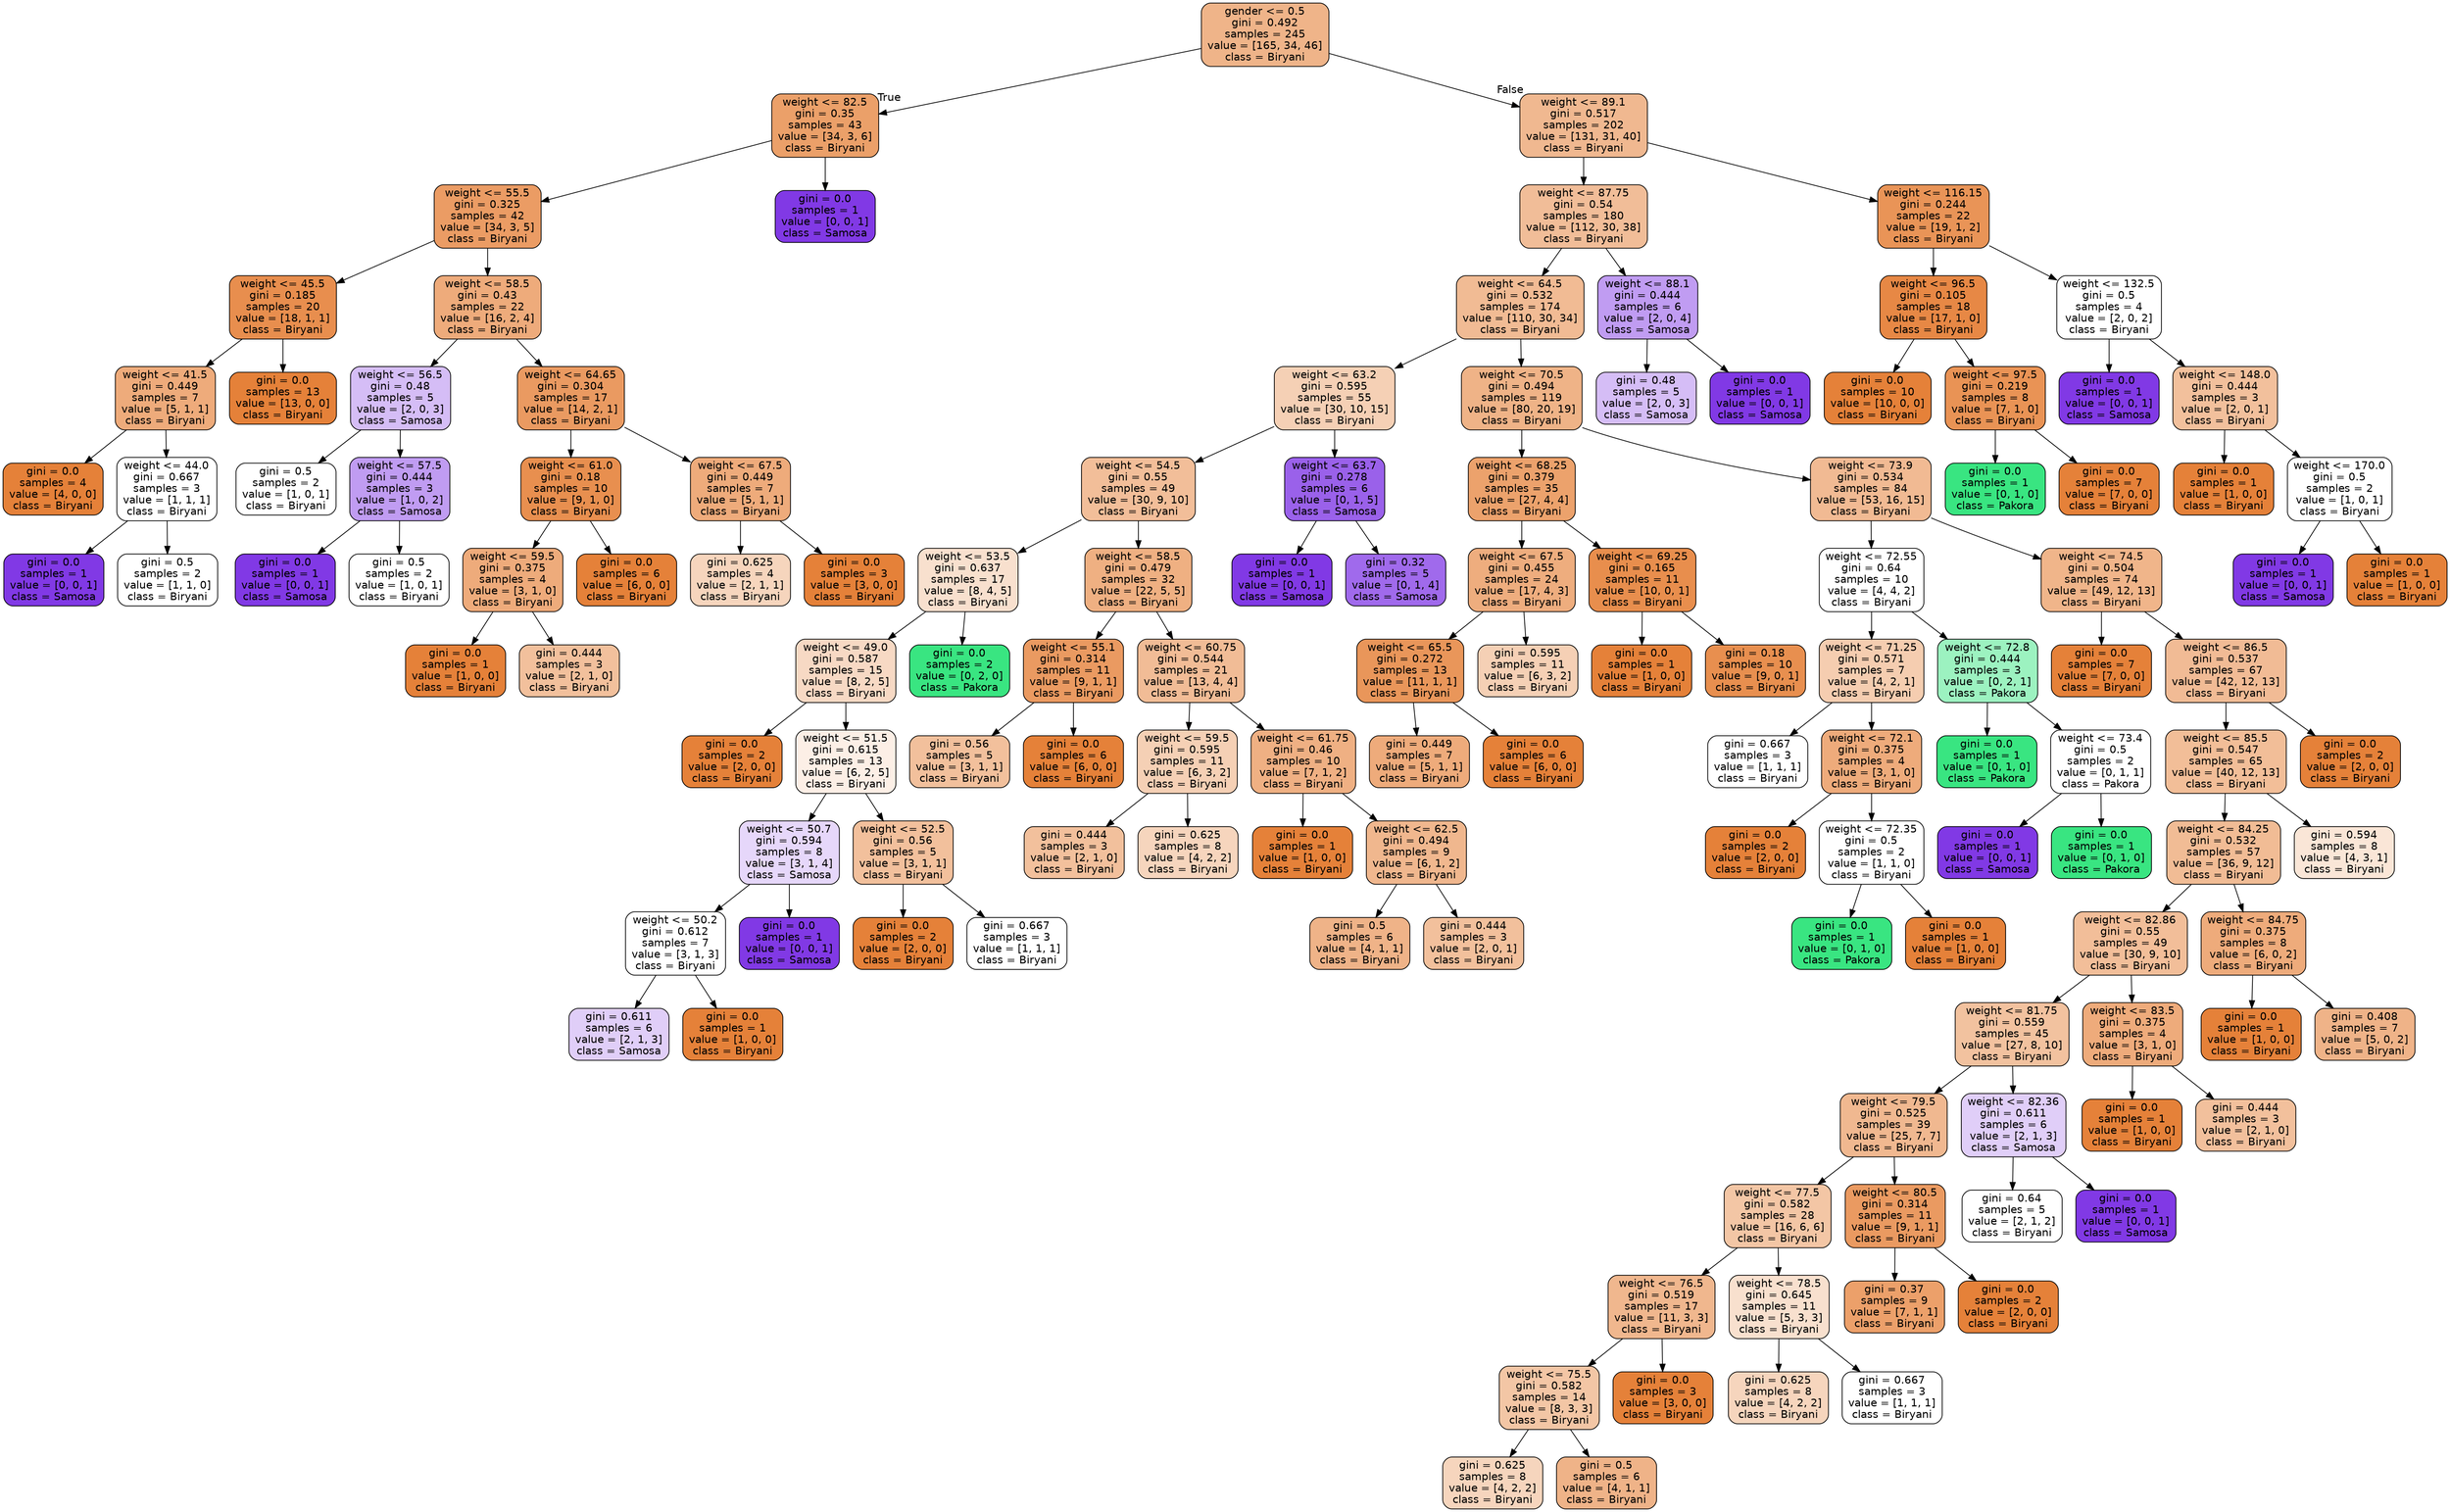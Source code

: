 digraph Tree {
node [shape=box, style="filled, rounded", color="black", fontname=helvetica] ;
edge [fontname=helvetica] ;
0 [label="gender <= 0.5\ngini = 0.492\nsamples = 245\nvalue = [165, 34, 46]\nclass = Biryani", fillcolor="#efb489"] ;
1 [label="weight <= 82.5\ngini = 0.35\nsamples = 43\nvalue = [34, 3, 6]\nclass = Biryani", fillcolor="#eba069"] ;
0 -> 1 [labeldistance=2.5, labelangle=45, headlabel="True"] ;
2 [label="weight <= 55.5\ngini = 0.325\nsamples = 42\nvalue = [34, 3, 5]\nclass = Biryani", fillcolor="#eb9c64"] ;
1 -> 2 ;
3 [label="weight <= 45.5\ngini = 0.185\nsamples = 20\nvalue = [18, 1, 1]\nclass = Biryani", fillcolor="#e88e4e"] ;
2 -> 3 ;
4 [label="weight <= 41.5\ngini = 0.449\nsamples = 7\nvalue = [5, 1, 1]\nclass = Biryani", fillcolor="#eeab7b"] ;
3 -> 4 ;
5 [label="gini = 0.0\nsamples = 4\nvalue = [4, 0, 0]\nclass = Biryani", fillcolor="#e58139"] ;
4 -> 5 ;
6 [label="weight <= 44.0\ngini = 0.667\nsamples = 3\nvalue = [1, 1, 1]\nclass = Biryani", fillcolor="#ffffff"] ;
4 -> 6 ;
7 [label="gini = 0.0\nsamples = 1\nvalue = [0, 0, 1]\nclass = Samosa", fillcolor="#8139e5"] ;
6 -> 7 ;
8 [label="gini = 0.5\nsamples = 2\nvalue = [1, 1, 0]\nclass = Biryani", fillcolor="#ffffff"] ;
6 -> 8 ;
9 [label="gini = 0.0\nsamples = 13\nvalue = [13, 0, 0]\nclass = Biryani", fillcolor="#e58139"] ;
3 -> 9 ;
10 [label="weight <= 58.5\ngini = 0.43\nsamples = 22\nvalue = [16, 2, 4]\nclass = Biryani", fillcolor="#eeab7b"] ;
2 -> 10 ;
11 [label="weight <= 56.5\ngini = 0.48\nsamples = 5\nvalue = [2, 0, 3]\nclass = Samosa", fillcolor="#d5bdf6"] ;
10 -> 11 ;
12 [label="gini = 0.5\nsamples = 2\nvalue = [1, 0, 1]\nclass = Biryani", fillcolor="#ffffff"] ;
11 -> 12 ;
13 [label="weight <= 57.5\ngini = 0.444\nsamples = 3\nvalue = [1, 0, 2]\nclass = Samosa", fillcolor="#c09cf2"] ;
11 -> 13 ;
14 [label="gini = 0.0\nsamples = 1\nvalue = [0, 0, 1]\nclass = Samosa", fillcolor="#8139e5"] ;
13 -> 14 ;
15 [label="gini = 0.5\nsamples = 2\nvalue = [1, 0, 1]\nclass = Biryani", fillcolor="#ffffff"] ;
13 -> 15 ;
16 [label="weight <= 64.65\ngini = 0.304\nsamples = 17\nvalue = [14, 2, 1]\nclass = Biryani", fillcolor="#ea9a61"] ;
10 -> 16 ;
17 [label="weight <= 61.0\ngini = 0.18\nsamples = 10\nvalue = [9, 1, 0]\nclass = Biryani", fillcolor="#e88f4f"] ;
16 -> 17 ;
18 [label="weight <= 59.5\ngini = 0.375\nsamples = 4\nvalue = [3, 1, 0]\nclass = Biryani", fillcolor="#eeab7b"] ;
17 -> 18 ;
19 [label="gini = 0.0\nsamples = 1\nvalue = [1, 0, 0]\nclass = Biryani", fillcolor="#e58139"] ;
18 -> 19 ;
20 [label="gini = 0.444\nsamples = 3\nvalue = [2, 1, 0]\nclass = Biryani", fillcolor="#f2c09c"] ;
18 -> 20 ;
21 [label="gini = 0.0\nsamples = 6\nvalue = [6, 0, 0]\nclass = Biryani", fillcolor="#e58139"] ;
17 -> 21 ;
22 [label="weight <= 67.5\ngini = 0.449\nsamples = 7\nvalue = [5, 1, 1]\nclass = Biryani", fillcolor="#eeab7b"] ;
16 -> 22 ;
23 [label="gini = 0.625\nsamples = 4\nvalue = [2, 1, 1]\nclass = Biryani", fillcolor="#f6d5bd"] ;
22 -> 23 ;
24 [label="gini = 0.0\nsamples = 3\nvalue = [3, 0, 0]\nclass = Biryani", fillcolor="#e58139"] ;
22 -> 24 ;
25 [label="gini = 0.0\nsamples = 1\nvalue = [0, 0, 1]\nclass = Samosa", fillcolor="#8139e5"] ;
1 -> 25 ;
26 [label="weight <= 89.1\ngini = 0.517\nsamples = 202\nvalue = [131, 31, 40]\nclass = Biryani", fillcolor="#f0b890"] ;
0 -> 26 [labeldistance=2.5, labelangle=-45, headlabel="False"] ;
27 [label="weight <= 87.75\ngini = 0.54\nsamples = 180\nvalue = [112, 30, 38]\nclass = Biryani", fillcolor="#f1bd98"] ;
26 -> 27 ;
28 [label="weight <= 64.5\ngini = 0.532\nsamples = 174\nvalue = [110, 30, 34]\nclass = Biryani", fillcolor="#f1bb94"] ;
27 -> 28 ;
29 [label="weight <= 63.2\ngini = 0.595\nsamples = 55\nvalue = [30, 10, 15]\nclass = Biryani", fillcolor="#f5d0b5"] ;
28 -> 29 ;
30 [label="weight <= 54.5\ngini = 0.55\nsamples = 49\nvalue = [30, 9, 10]\nclass = Biryani", fillcolor="#f2be99"] ;
29 -> 30 ;
31 [label="weight <= 53.5\ngini = 0.637\nsamples = 17\nvalue = [8, 4, 5]\nclass = Biryani", fillcolor="#f8e0ce"] ;
30 -> 31 ;
32 [label="weight <= 49.0\ngini = 0.587\nsamples = 15\nvalue = [8, 2, 5]\nclass = Biryani", fillcolor="#f7d9c4"] ;
31 -> 32 ;
33 [label="gini = 0.0\nsamples = 2\nvalue = [2, 0, 0]\nclass = Biryani", fillcolor="#e58139"] ;
32 -> 33 ;
34 [label="weight <= 51.5\ngini = 0.615\nsamples = 13\nvalue = [6, 2, 5]\nclass = Biryani", fillcolor="#fcefe6"] ;
32 -> 34 ;
35 [label="weight <= 50.7\ngini = 0.594\nsamples = 8\nvalue = [3, 1, 4]\nclass = Samosa", fillcolor="#e6d7fa"] ;
34 -> 35 ;
36 [label="weight <= 50.2\ngini = 0.612\nsamples = 7\nvalue = [3, 1, 3]\nclass = Biryani", fillcolor="#ffffff"] ;
35 -> 36 ;
37 [label="gini = 0.611\nsamples = 6\nvalue = [2, 1, 3]\nclass = Samosa", fillcolor="#e0cef8"] ;
36 -> 37 ;
38 [label="gini = 0.0\nsamples = 1\nvalue = [1, 0, 0]\nclass = Biryani", fillcolor="#e58139"] ;
36 -> 38 ;
39 [label="gini = 0.0\nsamples = 1\nvalue = [0, 0, 1]\nclass = Samosa", fillcolor="#8139e5"] ;
35 -> 39 ;
40 [label="weight <= 52.5\ngini = 0.56\nsamples = 5\nvalue = [3, 1, 1]\nclass = Biryani", fillcolor="#f2c09c"] ;
34 -> 40 ;
41 [label="gini = 0.0\nsamples = 2\nvalue = [2, 0, 0]\nclass = Biryani", fillcolor="#e58139"] ;
40 -> 41 ;
42 [label="gini = 0.667\nsamples = 3\nvalue = [1, 1, 1]\nclass = Biryani", fillcolor="#ffffff"] ;
40 -> 42 ;
43 [label="gini = 0.0\nsamples = 2\nvalue = [0, 2, 0]\nclass = Pakora", fillcolor="#39e581"] ;
31 -> 43 ;
44 [label="weight <= 58.5\ngini = 0.479\nsamples = 32\nvalue = [22, 5, 5]\nclass = Biryani", fillcolor="#efb082"] ;
30 -> 44 ;
45 [label="weight <= 55.1\ngini = 0.314\nsamples = 11\nvalue = [9, 1, 1]\nclass = Biryani", fillcolor="#ea9a61"] ;
44 -> 45 ;
46 [label="gini = 0.56\nsamples = 5\nvalue = [3, 1, 1]\nclass = Biryani", fillcolor="#f2c09c"] ;
45 -> 46 ;
47 [label="gini = 0.0\nsamples = 6\nvalue = [6, 0, 0]\nclass = Biryani", fillcolor="#e58139"] ;
45 -> 47 ;
48 [label="weight <= 60.75\ngini = 0.544\nsamples = 21\nvalue = [13, 4, 4]\nclass = Biryani", fillcolor="#f1bc96"] ;
44 -> 48 ;
49 [label="weight <= 59.5\ngini = 0.595\nsamples = 11\nvalue = [6, 3, 2]\nclass = Biryani", fillcolor="#f5d0b5"] ;
48 -> 49 ;
50 [label="gini = 0.444\nsamples = 3\nvalue = [2, 1, 0]\nclass = Biryani", fillcolor="#f2c09c"] ;
49 -> 50 ;
51 [label="gini = 0.625\nsamples = 8\nvalue = [4, 2, 2]\nclass = Biryani", fillcolor="#f6d5bd"] ;
49 -> 51 ;
52 [label="weight <= 61.75\ngini = 0.46\nsamples = 10\nvalue = [7, 1, 2]\nclass = Biryani", fillcolor="#efb083"] ;
48 -> 52 ;
53 [label="gini = 0.0\nsamples = 1\nvalue = [1, 0, 0]\nclass = Biryani", fillcolor="#e58139"] ;
52 -> 53 ;
54 [label="weight <= 62.5\ngini = 0.494\nsamples = 9\nvalue = [6, 1, 2]\nclass = Biryani", fillcolor="#f0b78e"] ;
52 -> 54 ;
55 [label="gini = 0.5\nsamples = 6\nvalue = [4, 1, 1]\nclass = Biryani", fillcolor="#efb388"] ;
54 -> 55 ;
56 [label="gini = 0.444\nsamples = 3\nvalue = [2, 0, 1]\nclass = Biryani", fillcolor="#f2c09c"] ;
54 -> 56 ;
57 [label="weight <= 63.7\ngini = 0.278\nsamples = 6\nvalue = [0, 1, 5]\nclass = Samosa", fillcolor="#9a61ea"] ;
29 -> 57 ;
58 [label="gini = 0.0\nsamples = 1\nvalue = [0, 0, 1]\nclass = Samosa", fillcolor="#8139e5"] ;
57 -> 58 ;
59 [label="gini = 0.32\nsamples = 5\nvalue = [0, 1, 4]\nclass = Samosa", fillcolor="#a06aec"] ;
57 -> 59 ;
60 [label="weight <= 70.5\ngini = 0.494\nsamples = 119\nvalue = [80, 20, 19]\nclass = Biryani", fillcolor="#efb387"] ;
28 -> 60 ;
61 [label="weight <= 68.25\ngini = 0.379\nsamples = 35\nvalue = [27, 4, 4]\nclass = Biryani", fillcolor="#eca26c"] ;
60 -> 61 ;
62 [label="weight <= 67.5\ngini = 0.455\nsamples = 24\nvalue = [17, 4, 3]\nclass = Biryani", fillcolor="#eead7e"] ;
61 -> 62 ;
63 [label="weight <= 65.5\ngini = 0.272\nsamples = 13\nvalue = [11, 1, 1]\nclass = Biryani", fillcolor="#e9965a"] ;
62 -> 63 ;
64 [label="gini = 0.449\nsamples = 7\nvalue = [5, 1, 1]\nclass = Biryani", fillcolor="#eeab7b"] ;
63 -> 64 ;
65 [label="gini = 0.0\nsamples = 6\nvalue = [6, 0, 0]\nclass = Biryani", fillcolor="#e58139"] ;
63 -> 65 ;
66 [label="gini = 0.595\nsamples = 11\nvalue = [6, 3, 2]\nclass = Biryani", fillcolor="#f5d0b5"] ;
62 -> 66 ;
67 [label="weight <= 69.25\ngini = 0.165\nsamples = 11\nvalue = [10, 0, 1]\nclass = Biryani", fillcolor="#e88e4d"] ;
61 -> 67 ;
68 [label="gini = 0.0\nsamples = 1\nvalue = [1, 0, 0]\nclass = Biryani", fillcolor="#e58139"] ;
67 -> 68 ;
69 [label="gini = 0.18\nsamples = 10\nvalue = [9, 0, 1]\nclass = Biryani", fillcolor="#e88f4f"] ;
67 -> 69 ;
70 [label="weight <= 73.9\ngini = 0.534\nsamples = 84\nvalue = [53, 16, 15]\nclass = Biryani", fillcolor="#f1ba93"] ;
60 -> 70 ;
71 [label="weight <= 72.55\ngini = 0.64\nsamples = 10\nvalue = [4, 4, 2]\nclass = Biryani", fillcolor="#ffffff"] ;
70 -> 71 ;
72 [label="weight <= 71.25\ngini = 0.571\nsamples = 7\nvalue = [4, 2, 1]\nclass = Biryani", fillcolor="#f5cdb0"] ;
71 -> 72 ;
73 [label="gini = 0.667\nsamples = 3\nvalue = [1, 1, 1]\nclass = Biryani", fillcolor="#ffffff"] ;
72 -> 73 ;
74 [label="weight <= 72.1\ngini = 0.375\nsamples = 4\nvalue = [3, 1, 0]\nclass = Biryani", fillcolor="#eeab7b"] ;
72 -> 74 ;
75 [label="gini = 0.0\nsamples = 2\nvalue = [2, 0, 0]\nclass = Biryani", fillcolor="#e58139"] ;
74 -> 75 ;
76 [label="weight <= 72.35\ngini = 0.5\nsamples = 2\nvalue = [1, 1, 0]\nclass = Biryani", fillcolor="#ffffff"] ;
74 -> 76 ;
77 [label="gini = 0.0\nsamples = 1\nvalue = [0, 1, 0]\nclass = Pakora", fillcolor="#39e581"] ;
76 -> 77 ;
78 [label="gini = 0.0\nsamples = 1\nvalue = [1, 0, 0]\nclass = Biryani", fillcolor="#e58139"] ;
76 -> 78 ;
79 [label="weight <= 72.8\ngini = 0.444\nsamples = 3\nvalue = [0, 2, 1]\nclass = Pakora", fillcolor="#9cf2c0"] ;
71 -> 79 ;
80 [label="gini = 0.0\nsamples = 1\nvalue = [0, 1, 0]\nclass = Pakora", fillcolor="#39e581"] ;
79 -> 80 ;
81 [label="weight <= 73.4\ngini = 0.5\nsamples = 2\nvalue = [0, 1, 1]\nclass = Pakora", fillcolor="#ffffff"] ;
79 -> 81 ;
82 [label="gini = 0.0\nsamples = 1\nvalue = [0, 0, 1]\nclass = Samosa", fillcolor="#8139e5"] ;
81 -> 82 ;
83 [label="gini = 0.0\nsamples = 1\nvalue = [0, 1, 0]\nclass = Pakora", fillcolor="#39e581"] ;
81 -> 83 ;
84 [label="weight <= 74.5\ngini = 0.504\nsamples = 74\nvalue = [49, 12, 13]\nclass = Biryani", fillcolor="#f0b58a"] ;
70 -> 84 ;
85 [label="gini = 0.0\nsamples = 7\nvalue = [7, 0, 0]\nclass = Biryani", fillcolor="#e58139"] ;
84 -> 85 ;
86 [label="weight <= 86.5\ngini = 0.537\nsamples = 67\nvalue = [42, 12, 13]\nclass = Biryani", fillcolor="#f1bb95"] ;
84 -> 86 ;
87 [label="weight <= 85.5\ngini = 0.547\nsamples = 65\nvalue = [40, 12, 13]\nclass = Biryani", fillcolor="#f2be98"] ;
86 -> 87 ;
88 [label="weight <= 84.25\ngini = 0.532\nsamples = 57\nvalue = [36, 9, 12]\nclass = Biryani", fillcolor="#f1bc95"] ;
87 -> 88 ;
89 [label="weight <= 82.86\ngini = 0.55\nsamples = 49\nvalue = [30, 9, 10]\nclass = Biryani", fillcolor="#f2be99"] ;
88 -> 89 ;
90 [label="weight <= 81.75\ngini = 0.559\nsamples = 45\nvalue = [27, 8, 10]\nclass = Biryani", fillcolor="#f2c29f"] ;
89 -> 90 ;
91 [label="weight <= 79.5\ngini = 0.525\nsamples = 39\nvalue = [25, 7, 7]\nclass = Biryani", fillcolor="#f0b890"] ;
90 -> 91 ;
92 [label="weight <= 77.5\ngini = 0.582\nsamples = 28\nvalue = [16, 6, 6]\nclass = Biryani", fillcolor="#f3c6a5"] ;
91 -> 92 ;
93 [label="weight <= 76.5\ngini = 0.519\nsamples = 17\nvalue = [11, 3, 3]\nclass = Biryani", fillcolor="#f0b78e"] ;
92 -> 93 ;
94 [label="weight <= 75.5\ngini = 0.582\nsamples = 14\nvalue = [8, 3, 3]\nclass = Biryani", fillcolor="#f3c6a5"] ;
93 -> 94 ;
95 [label="gini = 0.625\nsamples = 8\nvalue = [4, 2, 2]\nclass = Biryani", fillcolor="#f6d5bd"] ;
94 -> 95 ;
96 [label="gini = 0.5\nsamples = 6\nvalue = [4, 1, 1]\nclass = Biryani", fillcolor="#efb388"] ;
94 -> 96 ;
97 [label="gini = 0.0\nsamples = 3\nvalue = [3, 0, 0]\nclass = Biryani", fillcolor="#e58139"] ;
93 -> 97 ;
98 [label="weight <= 78.5\ngini = 0.645\nsamples = 11\nvalue = [5, 3, 3]\nclass = Biryani", fillcolor="#f8e0ce"] ;
92 -> 98 ;
99 [label="gini = 0.625\nsamples = 8\nvalue = [4, 2, 2]\nclass = Biryani", fillcolor="#f6d5bd"] ;
98 -> 99 ;
100 [label="gini = 0.667\nsamples = 3\nvalue = [1, 1, 1]\nclass = Biryani", fillcolor="#ffffff"] ;
98 -> 100 ;
101 [label="weight <= 80.5\ngini = 0.314\nsamples = 11\nvalue = [9, 1, 1]\nclass = Biryani", fillcolor="#ea9a61"] ;
91 -> 101 ;
102 [label="gini = 0.37\nsamples = 9\nvalue = [7, 1, 1]\nclass = Biryani", fillcolor="#eca06a"] ;
101 -> 102 ;
103 [label="gini = 0.0\nsamples = 2\nvalue = [2, 0, 0]\nclass = Biryani", fillcolor="#e58139"] ;
101 -> 103 ;
104 [label="weight <= 82.36\ngini = 0.611\nsamples = 6\nvalue = [2, 1, 3]\nclass = Samosa", fillcolor="#e0cef8"] ;
90 -> 104 ;
105 [label="gini = 0.64\nsamples = 5\nvalue = [2, 1, 2]\nclass = Biryani", fillcolor="#ffffff"] ;
104 -> 105 ;
106 [label="gini = 0.0\nsamples = 1\nvalue = [0, 0, 1]\nclass = Samosa", fillcolor="#8139e5"] ;
104 -> 106 ;
107 [label="weight <= 83.5\ngini = 0.375\nsamples = 4\nvalue = [3, 1, 0]\nclass = Biryani", fillcolor="#eeab7b"] ;
89 -> 107 ;
108 [label="gini = 0.0\nsamples = 1\nvalue = [1, 0, 0]\nclass = Biryani", fillcolor="#e58139"] ;
107 -> 108 ;
109 [label="gini = 0.444\nsamples = 3\nvalue = [2, 1, 0]\nclass = Biryani", fillcolor="#f2c09c"] ;
107 -> 109 ;
110 [label="weight <= 84.75\ngini = 0.375\nsamples = 8\nvalue = [6, 0, 2]\nclass = Biryani", fillcolor="#eeab7b"] ;
88 -> 110 ;
111 [label="gini = 0.0\nsamples = 1\nvalue = [1, 0, 0]\nclass = Biryani", fillcolor="#e58139"] ;
110 -> 111 ;
112 [label="gini = 0.408\nsamples = 7\nvalue = [5, 0, 2]\nclass = Biryani", fillcolor="#efb388"] ;
110 -> 112 ;
113 [label="gini = 0.594\nsamples = 8\nvalue = [4, 3, 1]\nclass = Biryani", fillcolor="#fae6d7"] ;
87 -> 113 ;
114 [label="gini = 0.0\nsamples = 2\nvalue = [2, 0, 0]\nclass = Biryani", fillcolor="#e58139"] ;
86 -> 114 ;
115 [label="weight <= 88.1\ngini = 0.444\nsamples = 6\nvalue = [2, 0, 4]\nclass = Samosa", fillcolor="#c09cf2"] ;
27 -> 115 ;
116 [label="gini = 0.48\nsamples = 5\nvalue = [2, 0, 3]\nclass = Samosa", fillcolor="#d5bdf6"] ;
115 -> 116 ;
117 [label="gini = 0.0\nsamples = 1\nvalue = [0, 0, 1]\nclass = Samosa", fillcolor="#8139e5"] ;
115 -> 117 ;
118 [label="weight <= 116.15\ngini = 0.244\nsamples = 22\nvalue = [19, 1, 2]\nclass = Biryani", fillcolor="#e99457"] ;
26 -> 118 ;
119 [label="weight <= 96.5\ngini = 0.105\nsamples = 18\nvalue = [17, 1, 0]\nclass = Biryani", fillcolor="#e78845"] ;
118 -> 119 ;
120 [label="gini = 0.0\nsamples = 10\nvalue = [10, 0, 0]\nclass = Biryani", fillcolor="#e58139"] ;
119 -> 120 ;
121 [label="weight <= 97.5\ngini = 0.219\nsamples = 8\nvalue = [7, 1, 0]\nclass = Biryani", fillcolor="#e99355"] ;
119 -> 121 ;
122 [label="gini = 0.0\nsamples = 1\nvalue = [0, 1, 0]\nclass = Pakora", fillcolor="#39e581"] ;
121 -> 122 ;
123 [label="gini = 0.0\nsamples = 7\nvalue = [7, 0, 0]\nclass = Biryani", fillcolor="#e58139"] ;
121 -> 123 ;
124 [label="weight <= 132.5\ngini = 0.5\nsamples = 4\nvalue = [2, 0, 2]\nclass = Biryani", fillcolor="#ffffff"] ;
118 -> 124 ;
125 [label="gini = 0.0\nsamples = 1\nvalue = [0, 0, 1]\nclass = Samosa", fillcolor="#8139e5"] ;
124 -> 125 ;
126 [label="weight <= 148.0\ngini = 0.444\nsamples = 3\nvalue = [2, 0, 1]\nclass = Biryani", fillcolor="#f2c09c"] ;
124 -> 126 ;
127 [label="gini = 0.0\nsamples = 1\nvalue = [1, 0, 0]\nclass = Biryani", fillcolor="#e58139"] ;
126 -> 127 ;
128 [label="weight <= 170.0\ngini = 0.5\nsamples = 2\nvalue = [1, 0, 1]\nclass = Biryani", fillcolor="#ffffff"] ;
126 -> 128 ;
129 [label="gini = 0.0\nsamples = 1\nvalue = [0, 0, 1]\nclass = Samosa", fillcolor="#8139e5"] ;
128 -> 129 ;
130 [label="gini = 0.0\nsamples = 1\nvalue = [1, 0, 0]\nclass = Biryani", fillcolor="#e58139"] ;
128 -> 130 ;
}